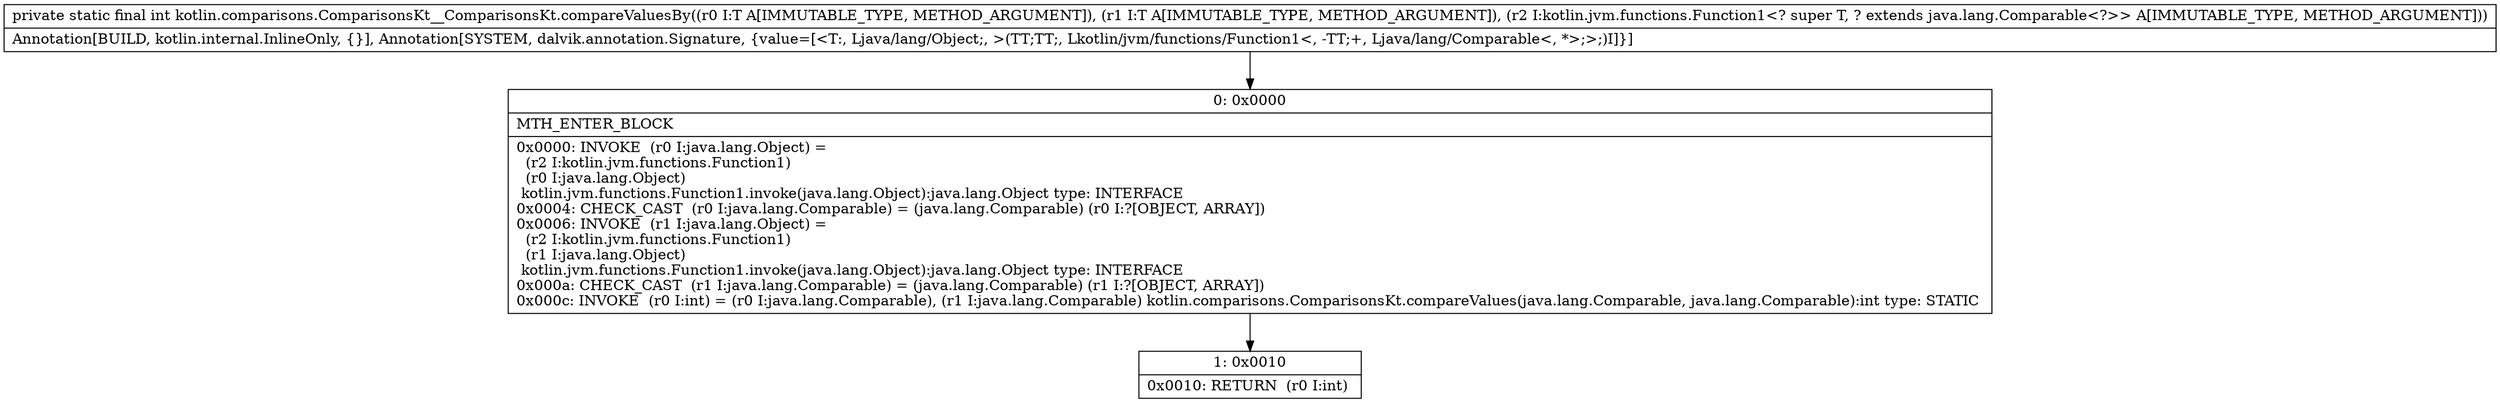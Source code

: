 digraph "CFG forkotlin.comparisons.ComparisonsKt__ComparisonsKt.compareValuesBy(Ljava\/lang\/Object;Ljava\/lang\/Object;Lkotlin\/jvm\/functions\/Function1;)I" {
Node_0 [shape=record,label="{0\:\ 0x0000|MTH_ENTER_BLOCK\l|0x0000: INVOKE  (r0 I:java.lang.Object) = \l  (r2 I:kotlin.jvm.functions.Function1)\l  (r0 I:java.lang.Object)\l kotlin.jvm.functions.Function1.invoke(java.lang.Object):java.lang.Object type: INTERFACE \l0x0004: CHECK_CAST  (r0 I:java.lang.Comparable) = (java.lang.Comparable) (r0 I:?[OBJECT, ARRAY]) \l0x0006: INVOKE  (r1 I:java.lang.Object) = \l  (r2 I:kotlin.jvm.functions.Function1)\l  (r1 I:java.lang.Object)\l kotlin.jvm.functions.Function1.invoke(java.lang.Object):java.lang.Object type: INTERFACE \l0x000a: CHECK_CAST  (r1 I:java.lang.Comparable) = (java.lang.Comparable) (r1 I:?[OBJECT, ARRAY]) \l0x000c: INVOKE  (r0 I:int) = (r0 I:java.lang.Comparable), (r1 I:java.lang.Comparable) kotlin.comparisons.ComparisonsKt.compareValues(java.lang.Comparable, java.lang.Comparable):int type: STATIC \l}"];
Node_1 [shape=record,label="{1\:\ 0x0010|0x0010: RETURN  (r0 I:int) \l}"];
MethodNode[shape=record,label="{private static final int kotlin.comparisons.ComparisonsKt__ComparisonsKt.compareValuesBy((r0 I:T A[IMMUTABLE_TYPE, METHOD_ARGUMENT]), (r1 I:T A[IMMUTABLE_TYPE, METHOD_ARGUMENT]), (r2 I:kotlin.jvm.functions.Function1\<? super T, ? extends java.lang.Comparable\<?\>\> A[IMMUTABLE_TYPE, METHOD_ARGUMENT]))  | Annotation[BUILD, kotlin.internal.InlineOnly, \{\}], Annotation[SYSTEM, dalvik.annotation.Signature, \{value=[\<T:, Ljava\/lang\/Object;, \>(TT;TT;, Lkotlin\/jvm\/functions\/Function1\<, \-TT;+, Ljava\/lang\/Comparable\<, *\>;\>;)I]\}]\l}"];
MethodNode -> Node_0;
Node_0 -> Node_1;
}

